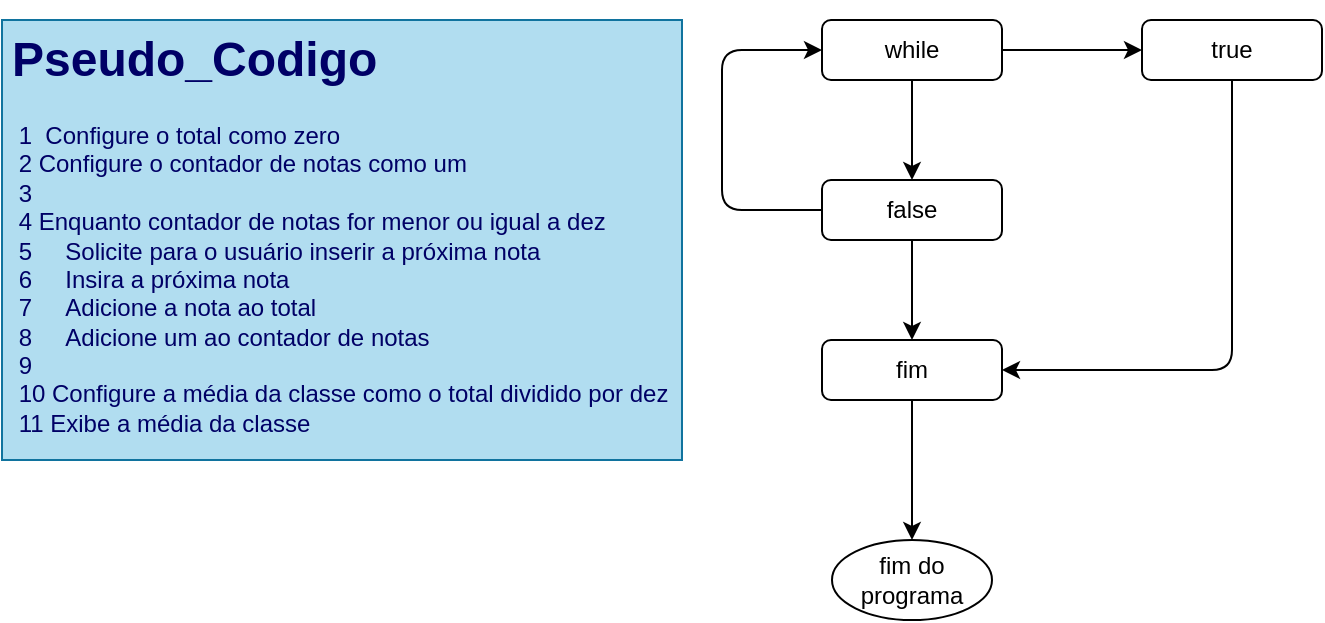 <mxfile>
    <diagram id="okPNzLd8nGiKbHREjcO7" name="Page-1">
        <mxGraphModel dx="1548" dy="379" grid="1" gridSize="10" guides="1" tooltips="1" connect="1" arrows="1" fold="1" page="1" pageScale="1" pageWidth="850" pageHeight="1100" background="none" math="0" shadow="0">
            <root>
                <mxCell id="0"/>
                <mxCell id="1" parent="0"/>
                <mxCell id="6" style="edgeStyle=none;html=1;entryX=0.5;entryY=0;entryDx=0;entryDy=0;" edge="1" parent="1" source="2" target="3">
                    <mxGeometry relative="1" as="geometry"/>
                </mxCell>
                <mxCell id="8" style="edgeStyle=none;html=1;exitX=1;exitY=0.5;exitDx=0;exitDy=0;entryX=0;entryY=0.5;entryDx=0;entryDy=0;" edge="1" parent="1" source="2" target="4">
                    <mxGeometry relative="1" as="geometry"/>
                </mxCell>
                <mxCell id="2" value="while" style="rounded=1;whiteSpace=wrap;html=1;" vertex="1" parent="1">
                    <mxGeometry x="50" y="40" width="90" height="30" as="geometry"/>
                </mxCell>
                <mxCell id="7" style="edgeStyle=none;html=1;entryX=0.5;entryY=0;entryDx=0;entryDy=0;" edge="1" parent="1" source="3" target="5">
                    <mxGeometry relative="1" as="geometry"/>
                </mxCell>
                <mxCell id="10" style="edgeStyle=none;html=1;entryX=0;entryY=0.5;entryDx=0;entryDy=0;exitX=0;exitY=0.5;exitDx=0;exitDy=0;" edge="1" parent="1" source="3" target="2">
                    <mxGeometry relative="1" as="geometry">
                        <Array as="points">
                            <mxPoint y="135"/>
                            <mxPoint y="55"/>
                        </Array>
                    </mxGeometry>
                </mxCell>
                <mxCell id="3" value="false" style="rounded=1;whiteSpace=wrap;html=1;" vertex="1" parent="1">
                    <mxGeometry x="50" y="120" width="90" height="30" as="geometry"/>
                </mxCell>
                <mxCell id="9" style="edgeStyle=none;html=1;entryX=1;entryY=0.5;entryDx=0;entryDy=0;" edge="1" parent="1" source="4" target="5">
                    <mxGeometry relative="1" as="geometry">
                        <Array as="points">
                            <mxPoint x="255" y="215"/>
                        </Array>
                    </mxGeometry>
                </mxCell>
                <mxCell id="4" value="true" style="rounded=1;whiteSpace=wrap;html=1;" vertex="1" parent="1">
                    <mxGeometry x="210" y="40" width="90" height="30" as="geometry"/>
                </mxCell>
                <mxCell id="11" style="edgeStyle=none;html=1;" edge="1" parent="1" source="5">
                    <mxGeometry relative="1" as="geometry">
                        <mxPoint x="95" y="300" as="targetPoint"/>
                    </mxGeometry>
                </mxCell>
                <mxCell id="5" value="fim" style="rounded=1;whiteSpace=wrap;html=1;" vertex="1" parent="1">
                    <mxGeometry x="50" y="200" width="90" height="30" as="geometry"/>
                </mxCell>
                <mxCell id="12" value="fim do programa" style="ellipse;whiteSpace=wrap;html=1;" vertex="1" parent="1">
                    <mxGeometry x="55" y="300" width="80" height="40" as="geometry"/>
                </mxCell>
                <mxCell id="13" value="&lt;h1&gt;Pseudo_Codigo&lt;/h1&gt;&lt;div&gt;&lt;div&gt;&amp;nbsp;1&amp;nbsp; Configure o total como zero&lt;/div&gt;&lt;div&gt;&amp;nbsp;2 Configure o contador de notas como um&lt;/div&gt;&lt;div&gt;&amp;nbsp;3&amp;nbsp;&lt;/div&gt;&lt;div&gt;&amp;nbsp;4 Enquanto contador de notas for menor ou igual a dez&lt;/div&gt;&lt;div&gt;&amp;nbsp;5&amp;nbsp; &lt;span style=&quot;white-space: pre;&quot;&gt;&#9;&lt;/span&gt;Solicite para o usuário inserir a próxima nota&lt;/div&gt;&lt;div&gt;&amp;nbsp;6&amp;nbsp; &lt;span style=&quot;white-space: pre;&quot;&gt;&#9;&lt;/span&gt;Insira a próxima nota&lt;/div&gt;&lt;div&gt;&amp;nbsp;7&amp;nbsp; &lt;span style=&quot;white-space: pre;&quot;&gt;&#9;&lt;/span&gt;Adicione a nota ao total&lt;/div&gt;&lt;div&gt;&amp;nbsp;8&amp;nbsp; &lt;span style=&quot;white-space: pre;&quot;&gt;&#9;&lt;/span&gt;Adicione um ao contador de notas&lt;/div&gt;&lt;div&gt;&amp;nbsp;9&amp;nbsp;&lt;/div&gt;&lt;div&gt;&amp;nbsp;10 Configure a média da classe como o total dividido por dez&lt;/div&gt;&lt;div&gt;&amp;nbsp;11 Exibe a média da classe&lt;/div&gt;&lt;/div&gt;&lt;div&gt;&lt;br&gt;&lt;/div&gt;" style="text;html=1;strokeColor=#10739e;fillColor=#b1ddf0;spacing=5;spacingTop=-20;whiteSpace=wrap;overflow=hidden;rounded=0;fontColor=#000066;" vertex="1" parent="1">
                    <mxGeometry x="-360" y="40" width="340" height="220" as="geometry"/>
                </mxCell>
            </root>
        </mxGraphModel>
    </diagram>
</mxfile>